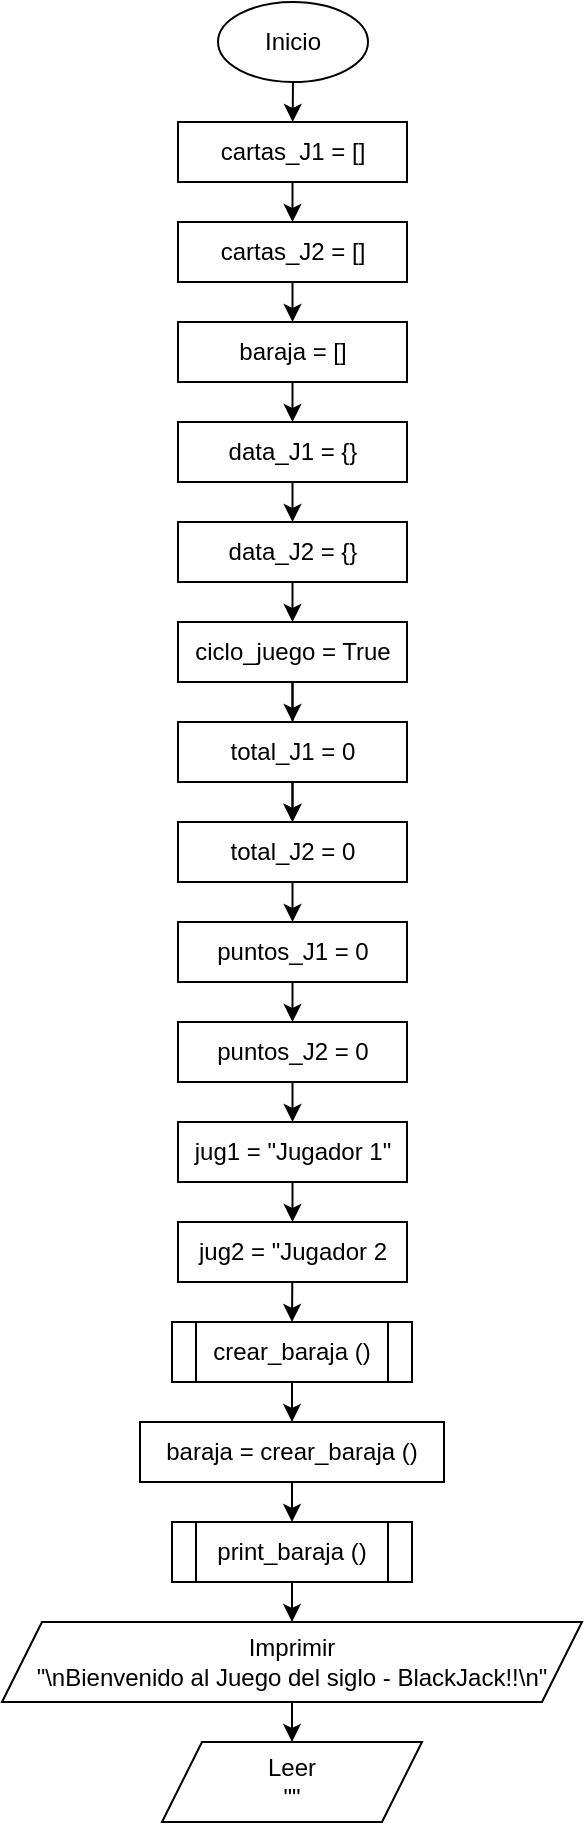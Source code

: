 <mxfile>
    <diagram id="BCuiXgHH04nK4_G5TICS" name="Page-1">
        <mxGraphModel dx="1420" dy="1083" grid="1" gridSize="10" guides="1" tooltips="1" connect="1" arrows="1" fold="1" page="1" pageScale="1" pageWidth="850" pageHeight="1100" math="0" shadow="0">
            <root>
                <mxCell id="0"/>
                <mxCell id="1" parent="0"/>
                <mxCell id="4" value="" style="edgeStyle=none;html=1;" edge="1" parent="1" source="2" target="3">
                    <mxGeometry relative="1" as="geometry"/>
                </mxCell>
                <mxCell id="2" value="Inicio" style="ellipse;whiteSpace=wrap;html=1;" vertex="1" parent="1">
                    <mxGeometry x="388" y="40" width="75" height="40" as="geometry"/>
                </mxCell>
                <mxCell id="6" value="" style="edgeStyle=none;html=1;" edge="1" parent="1" source="3" target="5">
                    <mxGeometry relative="1" as="geometry"/>
                </mxCell>
                <mxCell id="3" value="cartas_J1 = []" style="whiteSpace=wrap;html=1;" vertex="1" parent="1">
                    <mxGeometry x="368" y="100" width="114.5" height="30" as="geometry"/>
                </mxCell>
                <mxCell id="8" value="" style="edgeStyle=none;html=1;" edge="1" parent="1" source="5" target="7">
                    <mxGeometry relative="1" as="geometry"/>
                </mxCell>
                <mxCell id="5" value="cartas_J2 = []" style="whiteSpace=wrap;html=1;" vertex="1" parent="1">
                    <mxGeometry x="368" y="150" width="114.5" height="30" as="geometry"/>
                </mxCell>
                <mxCell id="16" style="edgeStyle=none;html=1;entryX=0.5;entryY=0;entryDx=0;entryDy=0;" edge="1" parent="1" source="7" target="11">
                    <mxGeometry relative="1" as="geometry"/>
                </mxCell>
                <mxCell id="7" value="baraja = []" style="whiteSpace=wrap;html=1;" vertex="1" parent="1">
                    <mxGeometry x="368" y="200" width="114.5" height="30" as="geometry"/>
                </mxCell>
                <mxCell id="10" value="" style="edgeStyle=none;html=1;" edge="1" parent="1" source="11" target="13">
                    <mxGeometry relative="1" as="geometry"/>
                </mxCell>
                <mxCell id="11" value="data_J1 = {}" style="whiteSpace=wrap;html=1;" vertex="1" parent="1">
                    <mxGeometry x="368" y="250" width="114.5" height="30" as="geometry"/>
                </mxCell>
                <mxCell id="12" value="" style="edgeStyle=none;html=1;" edge="1" parent="1" source="13" target="14">
                    <mxGeometry relative="1" as="geometry"/>
                </mxCell>
                <mxCell id="13" value="data_J2 = {}" style="whiteSpace=wrap;html=1;" vertex="1" parent="1">
                    <mxGeometry x="368" y="300" width="114.5" height="30" as="geometry"/>
                </mxCell>
                <mxCell id="28" style="edgeStyle=none;html=1;entryX=0.5;entryY=0;entryDx=0;entryDy=0;" edge="1" parent="1" source="14" target="18">
                    <mxGeometry relative="1" as="geometry"/>
                </mxCell>
                <mxCell id="29" value="" style="edgeStyle=none;html=1;" edge="1" parent="1" source="14" target="20">
                    <mxGeometry relative="1" as="geometry"/>
                </mxCell>
                <mxCell id="14" value="ciclo_juego = True" style="whiteSpace=wrap;html=1;" vertex="1" parent="1">
                    <mxGeometry x="368" y="350" width="114.5" height="30" as="geometry"/>
                </mxCell>
                <mxCell id="17" value="" style="edgeStyle=none;html=1;" edge="1" parent="1" source="18" target="20">
                    <mxGeometry relative="1" as="geometry"/>
                </mxCell>
                <mxCell id="18" value="total_J1 = 0" style="whiteSpace=wrap;html=1;" vertex="1" parent="1">
                    <mxGeometry x="368" y="400" width="114.5" height="30" as="geometry"/>
                </mxCell>
                <mxCell id="19" value="" style="edgeStyle=none;html=1;" edge="1" parent="1" source="20" target="22">
                    <mxGeometry relative="1" as="geometry"/>
                </mxCell>
                <mxCell id="20" value="total_J2 = 0" style="whiteSpace=wrap;html=1;" vertex="1" parent="1">
                    <mxGeometry x="368" y="450" width="114.5" height="30" as="geometry"/>
                </mxCell>
                <mxCell id="21" style="edgeStyle=none;html=1;entryX=0.5;entryY=0;entryDx=0;entryDy=0;" edge="1" parent="1" source="22" target="24">
                    <mxGeometry relative="1" as="geometry"/>
                </mxCell>
                <mxCell id="22" value="puntos_J1 = 0" style="whiteSpace=wrap;html=1;" vertex="1" parent="1">
                    <mxGeometry x="368" y="500" width="114.5" height="30" as="geometry"/>
                </mxCell>
                <mxCell id="23" value="" style="edgeStyle=none;html=1;" edge="1" parent="1" source="24" target="26">
                    <mxGeometry relative="1" as="geometry"/>
                </mxCell>
                <mxCell id="24" value="puntos_J2 = 0" style="whiteSpace=wrap;html=1;" vertex="1" parent="1">
                    <mxGeometry x="368" y="550" width="114.5" height="30" as="geometry"/>
                </mxCell>
                <mxCell id="25" value="" style="edgeStyle=none;html=1;" edge="1" parent="1" source="26" target="27">
                    <mxGeometry relative="1" as="geometry"/>
                </mxCell>
                <mxCell id="26" value="jug1 = &quot;Jugador 1&quot;" style="whiteSpace=wrap;html=1;" vertex="1" parent="1">
                    <mxGeometry x="368" y="600" width="114.5" height="30" as="geometry"/>
                </mxCell>
                <mxCell id="31" style="edgeStyle=none;html=1;entryX=0.5;entryY=0;entryDx=0;entryDy=0;" edge="1" parent="1" source="27" target="30">
                    <mxGeometry relative="1" as="geometry"/>
                </mxCell>
                <mxCell id="27" value="jug2 = &quot;Jugador 2" style="whiteSpace=wrap;html=1;" vertex="1" parent="1">
                    <mxGeometry x="368" y="650" width="114.5" height="30" as="geometry"/>
                </mxCell>
                <mxCell id="33" style="edgeStyle=none;html=1;entryX=0.5;entryY=0;entryDx=0;entryDy=0;" edge="1" parent="1" source="30" target="32">
                    <mxGeometry relative="1" as="geometry"/>
                </mxCell>
                <mxCell id="30" value="crear_baraja ()" style="shape=process;whiteSpace=wrap;html=1;backgroundOutline=1;" vertex="1" parent="1">
                    <mxGeometry x="365" y="700" width="120" height="30" as="geometry"/>
                </mxCell>
                <mxCell id="37" style="edgeStyle=none;html=1;entryX=0.5;entryY=0;entryDx=0;entryDy=0;" edge="1" parent="1" source="32" target="35">
                    <mxGeometry relative="1" as="geometry"/>
                </mxCell>
                <mxCell id="32" value="baraja = crear_baraja ()" style="whiteSpace=wrap;html=1;" vertex="1" parent="1">
                    <mxGeometry x="349" y="750" width="152" height="30" as="geometry"/>
                </mxCell>
                <mxCell id="34" style="edgeStyle=none;html=1;entryX=0.5;entryY=0;entryDx=0;entryDy=0;" edge="1" parent="1" source="35" target="36">
                    <mxGeometry relative="1" as="geometry"/>
                </mxCell>
                <mxCell id="35" value="print_baraja ()" style="shape=process;whiteSpace=wrap;html=1;backgroundOutline=1;" vertex="1" parent="1">
                    <mxGeometry x="365" y="800" width="120" height="30" as="geometry"/>
                </mxCell>
                <mxCell id="40" value="" style="edgeStyle=none;html=1;" edge="1" parent="1" source="36" target="39">
                    <mxGeometry relative="1" as="geometry"/>
                </mxCell>
                <mxCell id="36" value="Imprimir&lt;br&gt;&lt;span style=&quot;background-color: initial;&quot;&gt;&quot;\nBienvenido al Juego del siglo - BlackJack!!\n&quot;&lt;/span&gt;" style="shape=parallelogram;perimeter=parallelogramPerimeter;whiteSpace=wrap;html=1;fixedSize=1;" vertex="1" parent="1">
                    <mxGeometry x="280" y="850" width="290" height="40" as="geometry"/>
                </mxCell>
                <mxCell id="39" value="Leer&lt;br&gt;&lt;span style=&quot;background-color: initial;&quot;&gt;&quot;&quot;&lt;/span&gt;" style="shape=parallelogram;perimeter=parallelogramPerimeter;whiteSpace=wrap;html=1;fixedSize=1;" vertex="1" parent="1">
                    <mxGeometry x="360" y="910" width="130" height="40" as="geometry"/>
                </mxCell>
            </root>
        </mxGraphModel>
    </diagram>
</mxfile>